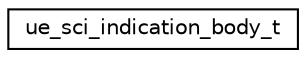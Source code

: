 digraph "Graphical Class Hierarchy"
{
 // LATEX_PDF_SIZE
  edge [fontname="Helvetica",fontsize="10",labelfontname="Helvetica",labelfontsize="10"];
  node [fontname="Helvetica",fontsize="10",shape=record];
  rankdir="LR";
  Node0 [label="ue_sci_indication_body_t",height=0.2,width=0.4,color="black", fillcolor="white", style="filled",URL="$structue__sci__indication__body__t.html",tooltip=" "];
}

